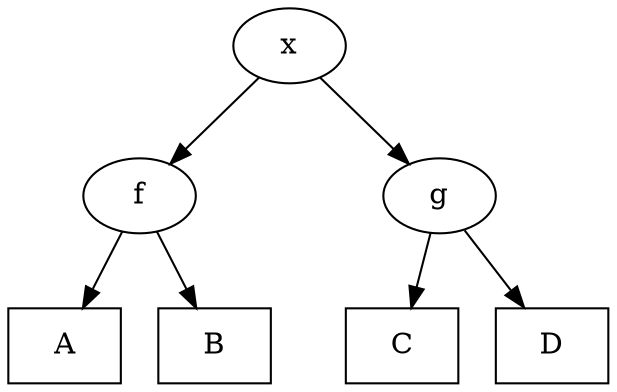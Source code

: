digraph tree {
    f->{A[shape=box] B[shape=box]}
    n1[style=invis]
    g->{C[shape=box] D[shape=box]}
    x->{f g}
    x->n1[style=invis]
}